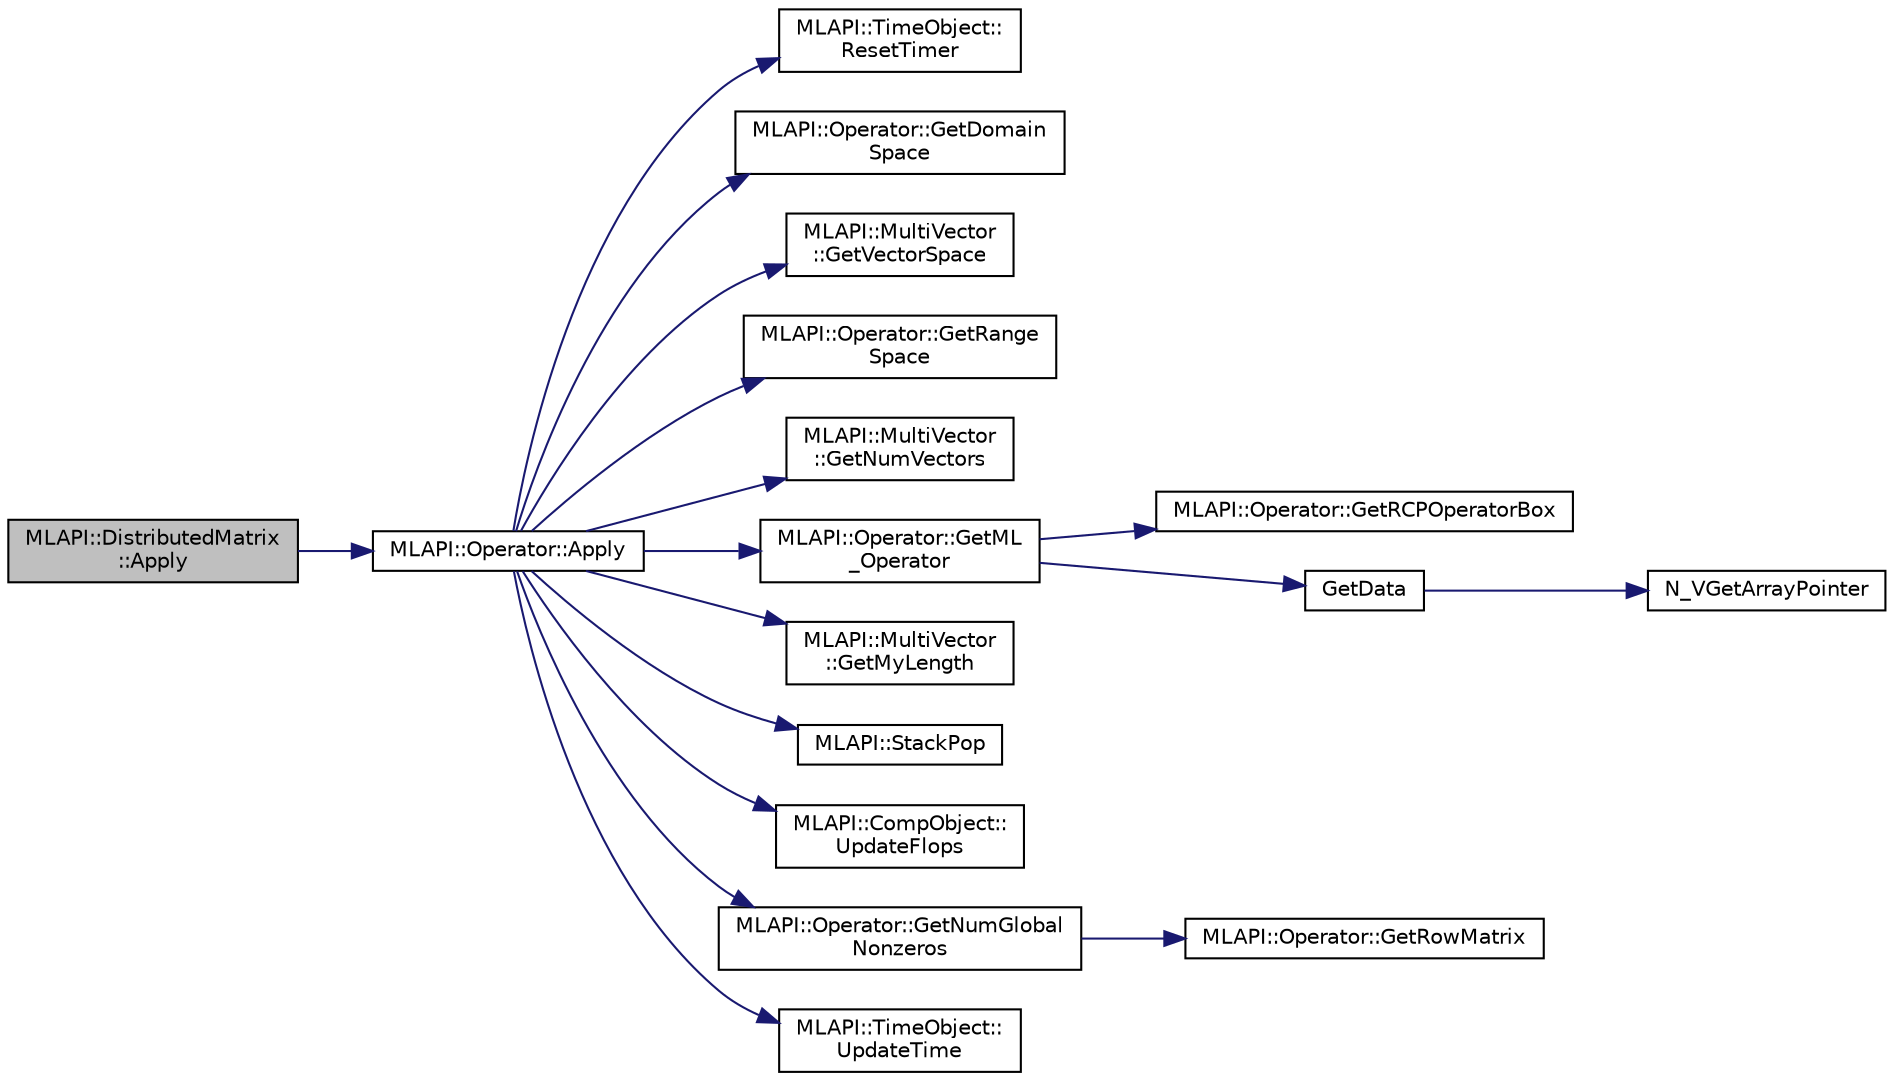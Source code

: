 digraph "MLAPI::DistributedMatrix::Apply"
{
  edge [fontname="Helvetica",fontsize="10",labelfontname="Helvetica",labelfontsize="10"];
  node [fontname="Helvetica",fontsize="10",shape=record];
  rankdir="LR";
  Node9 [label="MLAPI::DistributedMatrix\l::Apply",height=0.2,width=0.4,color="black", fillcolor="grey75", style="filled", fontcolor="black"];
  Node9 -> Node10 [color="midnightblue",fontsize="10",style="solid",fontname="Helvetica"];
  Node10 [label="MLAPI::Operator::Apply",height=0.2,width=0.4,color="black", fillcolor="white", style="filled",URL="$da/daf/class_m_l_a_p_i_1_1_operator.html#a3c6a39a8bceb2420e9cc8a6c6208a650",tooltip="Applies this operator to LHS, returns the result in RHS. "];
  Node10 -> Node11 [color="midnightblue",fontsize="10",style="solid",fontname="Helvetica"];
  Node11 [label="MLAPI::TimeObject::\lResetTimer",height=0.2,width=0.4,color="black", fillcolor="white", style="filled",URL="$db/de1/class_m_l_a_p_i_1_1_time_object.html#a9067356406d3b77286d4d44022f14951",tooltip="Resets the internal timer. "];
  Node10 -> Node12 [color="midnightblue",fontsize="10",style="solid",fontname="Helvetica"];
  Node12 [label="MLAPI::Operator::GetDomain\lSpace",height=0.2,width=0.4,color="black", fillcolor="white", style="filled",URL="$da/daf/class_m_l_a_p_i_1_1_operator.html#a1feb2dcd4bf811771344abb8c5926643",tooltip="Returns a reference to the internally stored domain space. "];
  Node10 -> Node13 [color="midnightblue",fontsize="10",style="solid",fontname="Helvetica"];
  Node13 [label="MLAPI::MultiVector\l::GetVectorSpace",height=0.2,width=0.4,color="black", fillcolor="white", style="filled",URL="$dc/d79/class_m_l_a_p_i_1_1_multi_vector.html#a6aeddaf601ccaf76003a1161dd05c4b5",tooltip="Returns the Space on which this vector is defined. "];
  Node10 -> Node14 [color="midnightblue",fontsize="10",style="solid",fontname="Helvetica"];
  Node14 [label="MLAPI::Operator::GetRange\lSpace",height=0.2,width=0.4,color="black", fillcolor="white", style="filled",URL="$da/daf/class_m_l_a_p_i_1_1_operator.html#a85aae31bec959440a7214193dd4ae4e4",tooltip="Returns a reference to the internally stored range space. "];
  Node10 -> Node15 [color="midnightblue",fontsize="10",style="solid",fontname="Helvetica"];
  Node15 [label="MLAPI::MultiVector\l::GetNumVectors",height=0.2,width=0.4,color="black", fillcolor="white", style="filled",URL="$dc/d79/class_m_l_a_p_i_1_1_multi_vector.html#afaaded7795d96fccf65cc542fd47fc9f",tooltip="Returns the number of vectors. "];
  Node10 -> Node16 [color="midnightblue",fontsize="10",style="solid",fontname="Helvetica"];
  Node16 [label="MLAPI::Operator::GetML\l_Operator",height=0.2,width=0.4,color="black", fillcolor="white", style="filled",URL="$da/daf/class_m_l_a_p_i_1_1_operator.html#a39de5119d7398b89fd044a509e518a56",tooltip="Returns the RefCountPtr of OperatorBox_. "];
  Node16 -> Node17 [color="midnightblue",fontsize="10",style="solid",fontname="Helvetica"];
  Node17 [label="MLAPI::Operator::GetRCPOperatorBox",height=0.2,width=0.4,color="black", fillcolor="white", style="filled",URL="$da/daf/class_m_l_a_p_i_1_1_operator.html#a65d48adcfafc9f6f8ebb85255eb595bf",tooltip="Returns the RefCountPtr of OperatorBox_. "];
  Node16 -> Node18 [color="midnightblue",fontsize="10",style="solid",fontname="Helvetica"];
  Node18 [label="GetData",height=0.2,width=0.4,color="black", fillcolor="white", style="filled",URL="$d4/d90/nvm_8h.html#af756fcc5f3f7dd5cc4476f785a758d03"];
  Node18 -> Node19 [color="midnightblue",fontsize="10",style="solid",fontname="Helvetica"];
  Node19 [label="N_VGetArrayPointer",height=0.2,width=0.4,color="black", fillcolor="white", style="filled",URL="$df/dc8/3rd_party_2sundials_2build_2include_2sundials_2sundials__nvector_8h.html#ab14cd7d630355c66928718a744da72d6"];
  Node10 -> Node20 [color="midnightblue",fontsize="10",style="solid",fontname="Helvetica"];
  Node20 [label="MLAPI::MultiVector\l::GetMyLength",height=0.2,width=0.4,color="black", fillcolor="white", style="filled",URL="$dc/d79/class_m_l_a_p_i_1_1_multi_vector.html#a25265cb9aee76b68d8b7899f5cdbe5f6",tooltip="Returns the local length of each vector. "];
  Node10 -> Node21 [color="midnightblue",fontsize="10",style="solid",fontname="Helvetica"];
  Node21 [label="MLAPI::StackPop",height=0.2,width=0.4,color="black", fillcolor="white", style="filled",URL="$d8/dc5/namespace_m_l_a_p_i.html#a865398adf8e2c08f2436f3d3d068b87c"];
  Node10 -> Node22 [color="midnightblue",fontsize="10",style="solid",fontname="Helvetica"];
  Node22 [label="MLAPI::CompObject::\lUpdateFlops",height=0.2,width=0.4,color="black", fillcolor="white", style="filled",URL="$de/d8d/class_m_l_a_p_i_1_1_comp_object.html#ac7aa75b751551298edd68b8b62eaf1fb",tooltip="Updates internal counter by summing Flops. "];
  Node10 -> Node23 [color="midnightblue",fontsize="10",style="solid",fontname="Helvetica"];
  Node23 [label="MLAPI::Operator::GetNumGlobal\lNonzeros",height=0.2,width=0.4,color="black", fillcolor="white", style="filled",URL="$da/daf/class_m_l_a_p_i_1_1_operator.html#a89836de8f6872459c153783e17fdec43",tooltip="Returns the global number of nonzeros. "];
  Node23 -> Node24 [color="midnightblue",fontsize="10",style="solid",fontname="Helvetica"];
  Node24 [label="MLAPI::Operator::GetRowMatrix",height=0.2,width=0.4,color="black", fillcolor="white", style="filled",URL="$da/daf/class_m_l_a_p_i_1_1_operator.html#ab4eb2c47eaa12db208b039b2208d08cc",tooltip="Returns the RefCountPtr of OperatorBox_. "];
  Node10 -> Node25 [color="midnightblue",fontsize="10",style="solid",fontname="Helvetica"];
  Node25 [label="MLAPI::TimeObject::\lUpdateTime",height=0.2,width=0.4,color="black", fillcolor="white", style="filled",URL="$db/de1/class_m_l_a_p_i_1_1_time_object.html#a0db7e5c694312ee08a0887ad96d0b672",tooltip="Updates the internal timer with the time spent since the last call to ResetTimer(). "];
}
